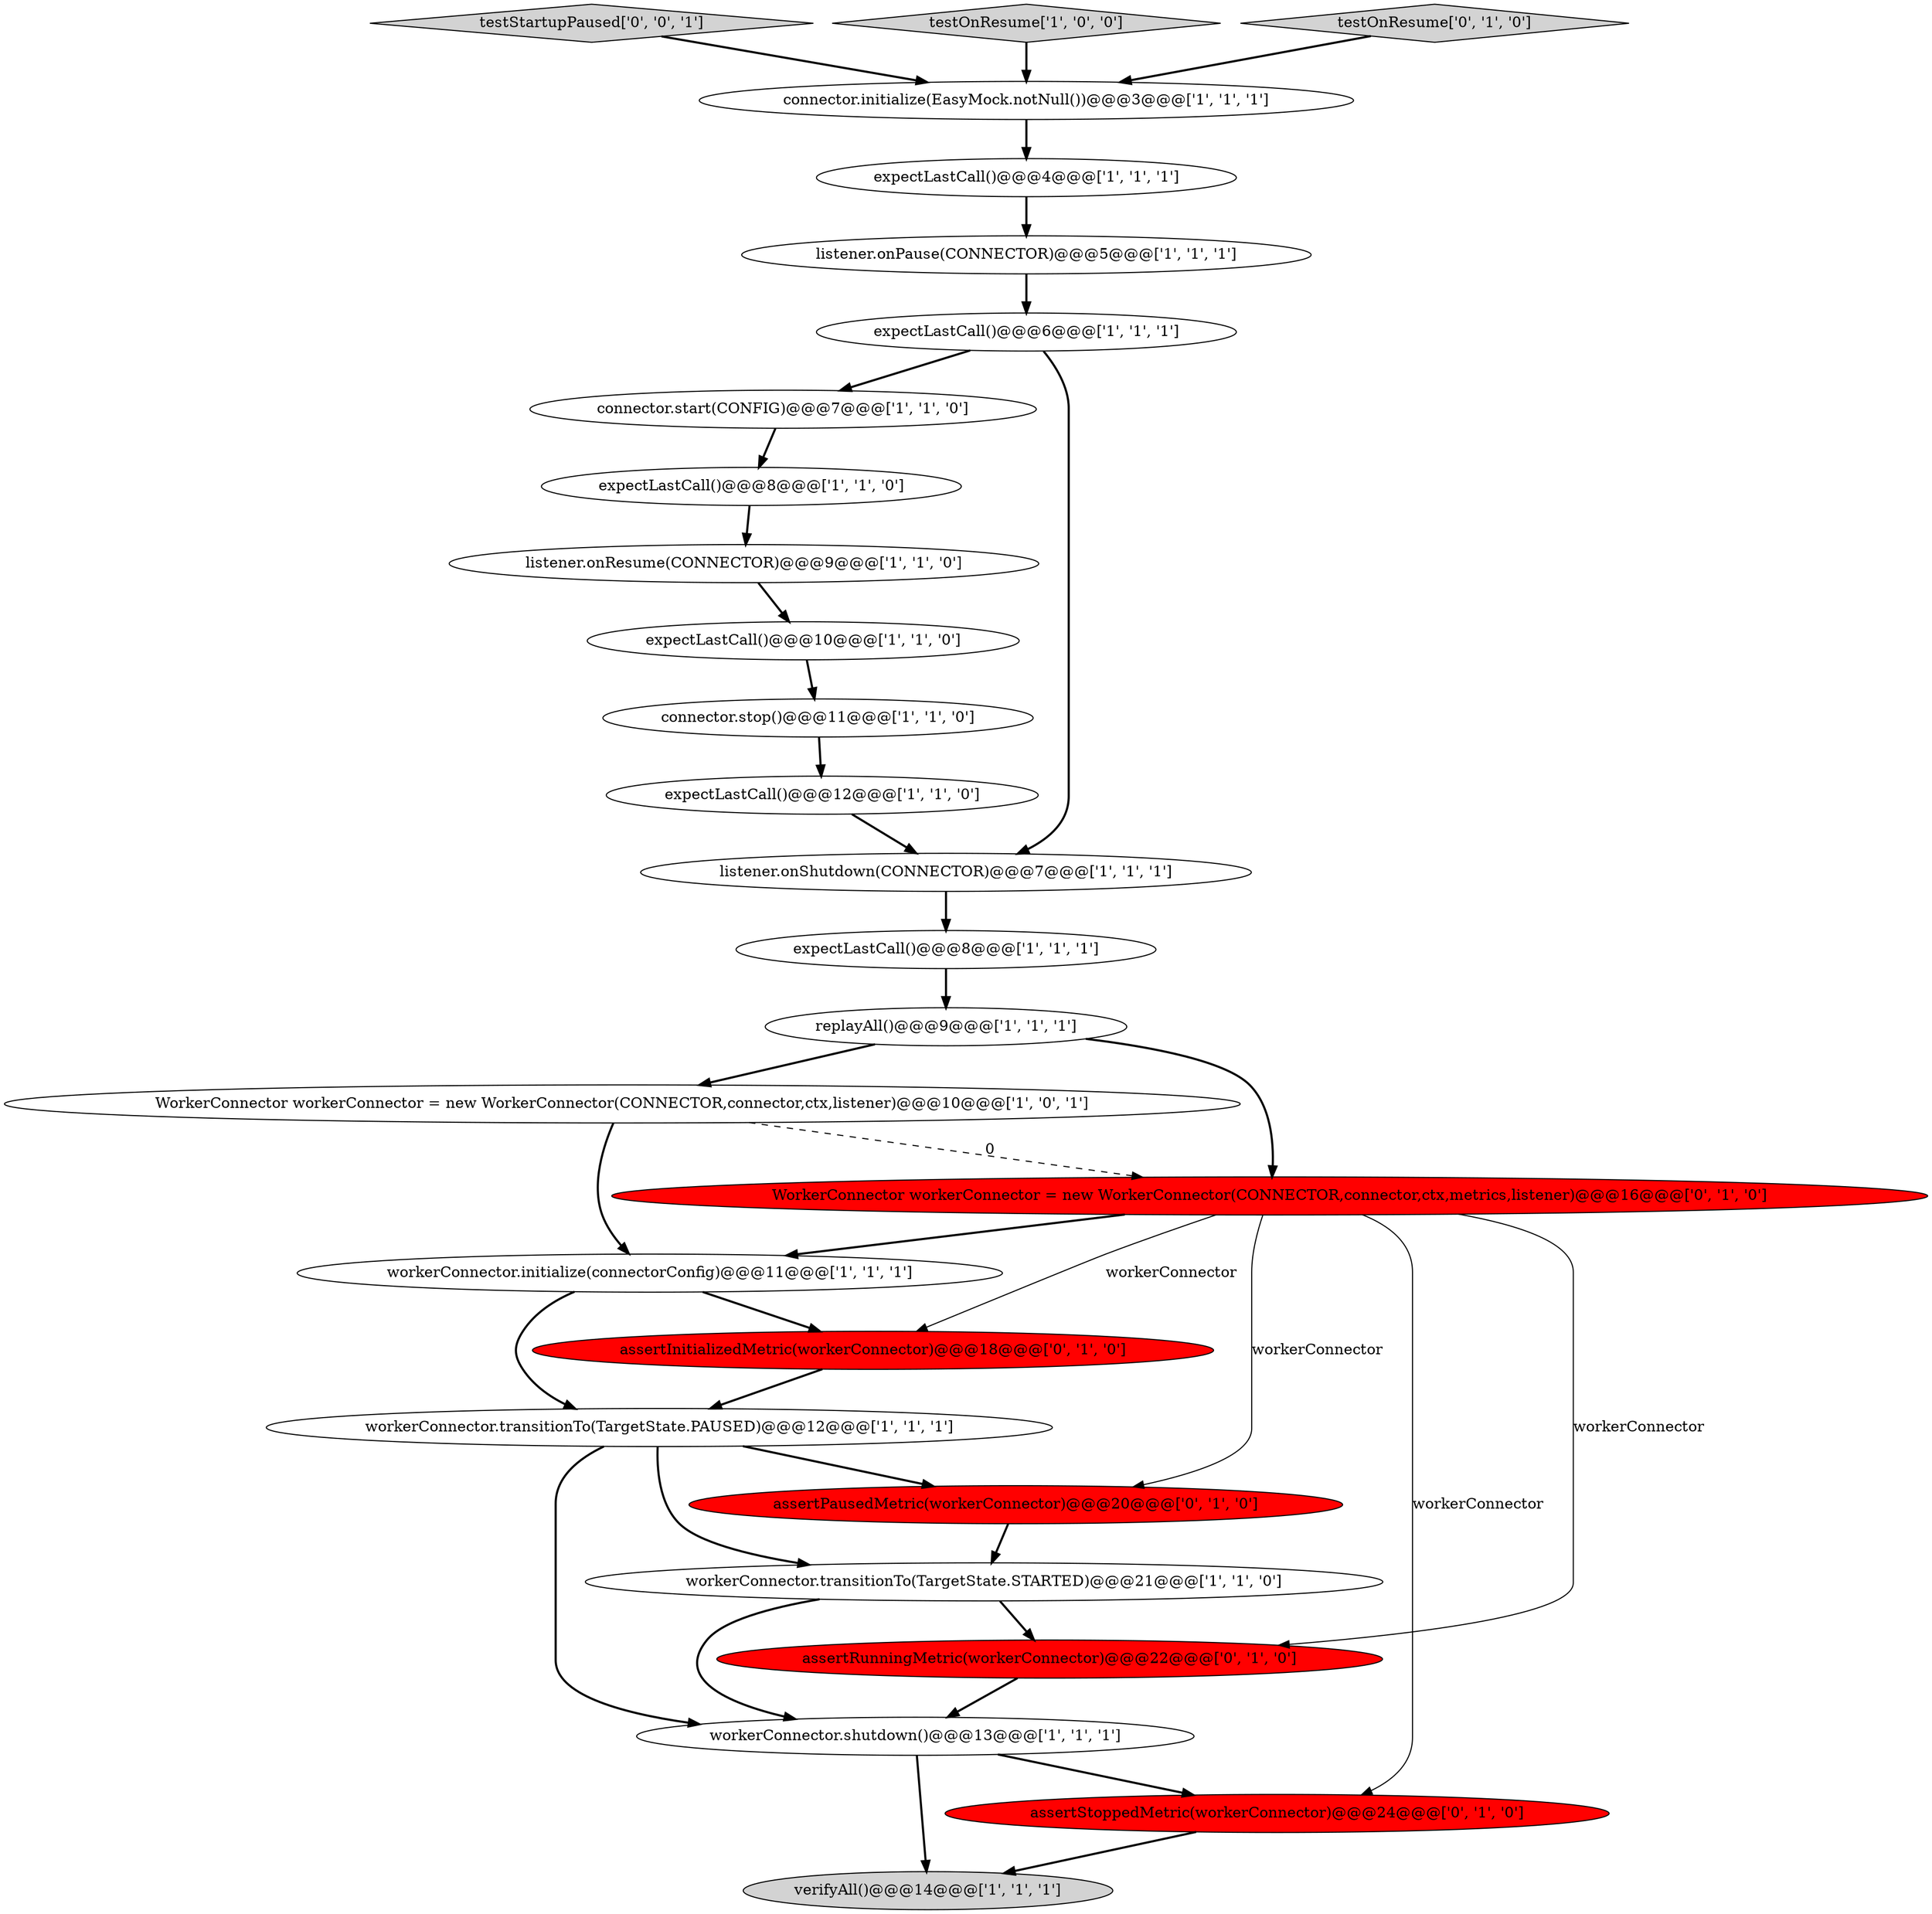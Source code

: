 digraph {
7 [style = filled, label = "replayAll()@@@9@@@['1', '1', '1']", fillcolor = white, shape = ellipse image = "AAA0AAABBB1BBB"];
17 [style = filled, label = "expectLastCall()@@@6@@@['1', '1', '1']", fillcolor = white, shape = ellipse image = "AAA0AAABBB1BBB"];
4 [style = filled, label = "connector.start(CONFIG)@@@7@@@['1', '1', '0']", fillcolor = white, shape = ellipse image = "AAA0AAABBB1BBB"];
16 [style = filled, label = "expectLastCall()@@@8@@@['1', '1', '0']", fillcolor = white, shape = ellipse image = "AAA0AAABBB1BBB"];
12 [style = filled, label = "connector.initialize(EasyMock.notNull())@@@3@@@['1', '1', '1']", fillcolor = white, shape = ellipse image = "AAA0AAABBB1BBB"];
8 [style = filled, label = "connector.stop()@@@11@@@['1', '1', '0']", fillcolor = white, shape = ellipse image = "AAA0AAABBB1BBB"];
10 [style = filled, label = "expectLastCall()@@@8@@@['1', '1', '1']", fillcolor = white, shape = ellipse image = "AAA0AAABBB1BBB"];
23 [style = filled, label = "assertPausedMetric(workerConnector)@@@20@@@['0', '1', '0']", fillcolor = red, shape = ellipse image = "AAA1AAABBB2BBB"];
25 [style = filled, label = "WorkerConnector workerConnector = new WorkerConnector(CONNECTOR,connector,ctx,metrics,listener)@@@16@@@['0', '1', '0']", fillcolor = red, shape = ellipse image = "AAA1AAABBB2BBB"];
0 [style = filled, label = "workerConnector.initialize(connectorConfig)@@@11@@@['1', '1', '1']", fillcolor = white, shape = ellipse image = "AAA0AAABBB1BBB"];
22 [style = filled, label = "assertInitializedMetric(workerConnector)@@@18@@@['0', '1', '0']", fillcolor = red, shape = ellipse image = "AAA1AAABBB2BBB"];
26 [style = filled, label = "testStartupPaused['0', '0', '1']", fillcolor = lightgray, shape = diamond image = "AAA0AAABBB3BBB"];
6 [style = filled, label = "workerConnector.transitionTo(TargetState.STARTED)@@@21@@@['1', '1', '0']", fillcolor = white, shape = ellipse image = "AAA0AAABBB1BBB"];
2 [style = filled, label = "expectLastCall()@@@4@@@['1', '1', '1']", fillcolor = white, shape = ellipse image = "AAA0AAABBB1BBB"];
24 [style = filled, label = "assertRunningMetric(workerConnector)@@@22@@@['0', '1', '0']", fillcolor = red, shape = ellipse image = "AAA1AAABBB2BBB"];
3 [style = filled, label = "expectLastCall()@@@10@@@['1', '1', '0']", fillcolor = white, shape = ellipse image = "AAA0AAABBB1BBB"];
5 [style = filled, label = "testOnResume['1', '0', '0']", fillcolor = lightgray, shape = diamond image = "AAA0AAABBB1BBB"];
20 [style = filled, label = "assertStoppedMetric(workerConnector)@@@24@@@['0', '1', '0']", fillcolor = red, shape = ellipse image = "AAA1AAABBB2BBB"];
9 [style = filled, label = "listener.onShutdown(CONNECTOR)@@@7@@@['1', '1', '1']", fillcolor = white, shape = ellipse image = "AAA0AAABBB1BBB"];
18 [style = filled, label = "listener.onPause(CONNECTOR)@@@5@@@['1', '1', '1']", fillcolor = white, shape = ellipse image = "AAA0AAABBB1BBB"];
15 [style = filled, label = "verifyAll()@@@14@@@['1', '1', '1']", fillcolor = lightgray, shape = ellipse image = "AAA0AAABBB1BBB"];
21 [style = filled, label = "testOnResume['0', '1', '0']", fillcolor = lightgray, shape = diamond image = "AAA0AAABBB2BBB"];
14 [style = filled, label = "WorkerConnector workerConnector = new WorkerConnector(CONNECTOR,connector,ctx,listener)@@@10@@@['1', '0', '1']", fillcolor = white, shape = ellipse image = "AAA0AAABBB1BBB"];
13 [style = filled, label = "expectLastCall()@@@12@@@['1', '1', '0']", fillcolor = white, shape = ellipse image = "AAA0AAABBB1BBB"];
1 [style = filled, label = "workerConnector.transitionTo(TargetState.PAUSED)@@@12@@@['1', '1', '1']", fillcolor = white, shape = ellipse image = "AAA0AAABBB1BBB"];
11 [style = filled, label = "workerConnector.shutdown()@@@13@@@['1', '1', '1']", fillcolor = white, shape = ellipse image = "AAA0AAABBB1BBB"];
19 [style = filled, label = "listener.onResume(CONNECTOR)@@@9@@@['1', '1', '0']", fillcolor = white, shape = ellipse image = "AAA0AAABBB1BBB"];
25->0 [style = bold, label=""];
11->20 [style = bold, label=""];
25->20 [style = solid, label="workerConnector"];
14->25 [style = dashed, label="0"];
17->9 [style = bold, label=""];
18->17 [style = bold, label=""];
2->18 [style = bold, label=""];
6->24 [style = bold, label=""];
9->10 [style = bold, label=""];
16->19 [style = bold, label=""];
10->7 [style = bold, label=""];
11->15 [style = bold, label=""];
1->23 [style = bold, label=""];
1->11 [style = bold, label=""];
7->14 [style = bold, label=""];
21->12 [style = bold, label=""];
12->2 [style = bold, label=""];
26->12 [style = bold, label=""];
1->6 [style = bold, label=""];
14->0 [style = bold, label=""];
5->12 [style = bold, label=""];
24->11 [style = bold, label=""];
0->1 [style = bold, label=""];
3->8 [style = bold, label=""];
6->11 [style = bold, label=""];
0->22 [style = bold, label=""];
23->6 [style = bold, label=""];
25->22 [style = solid, label="workerConnector"];
25->23 [style = solid, label="workerConnector"];
7->25 [style = bold, label=""];
13->9 [style = bold, label=""];
22->1 [style = bold, label=""];
25->24 [style = solid, label="workerConnector"];
20->15 [style = bold, label=""];
19->3 [style = bold, label=""];
17->4 [style = bold, label=""];
4->16 [style = bold, label=""];
8->13 [style = bold, label=""];
}
